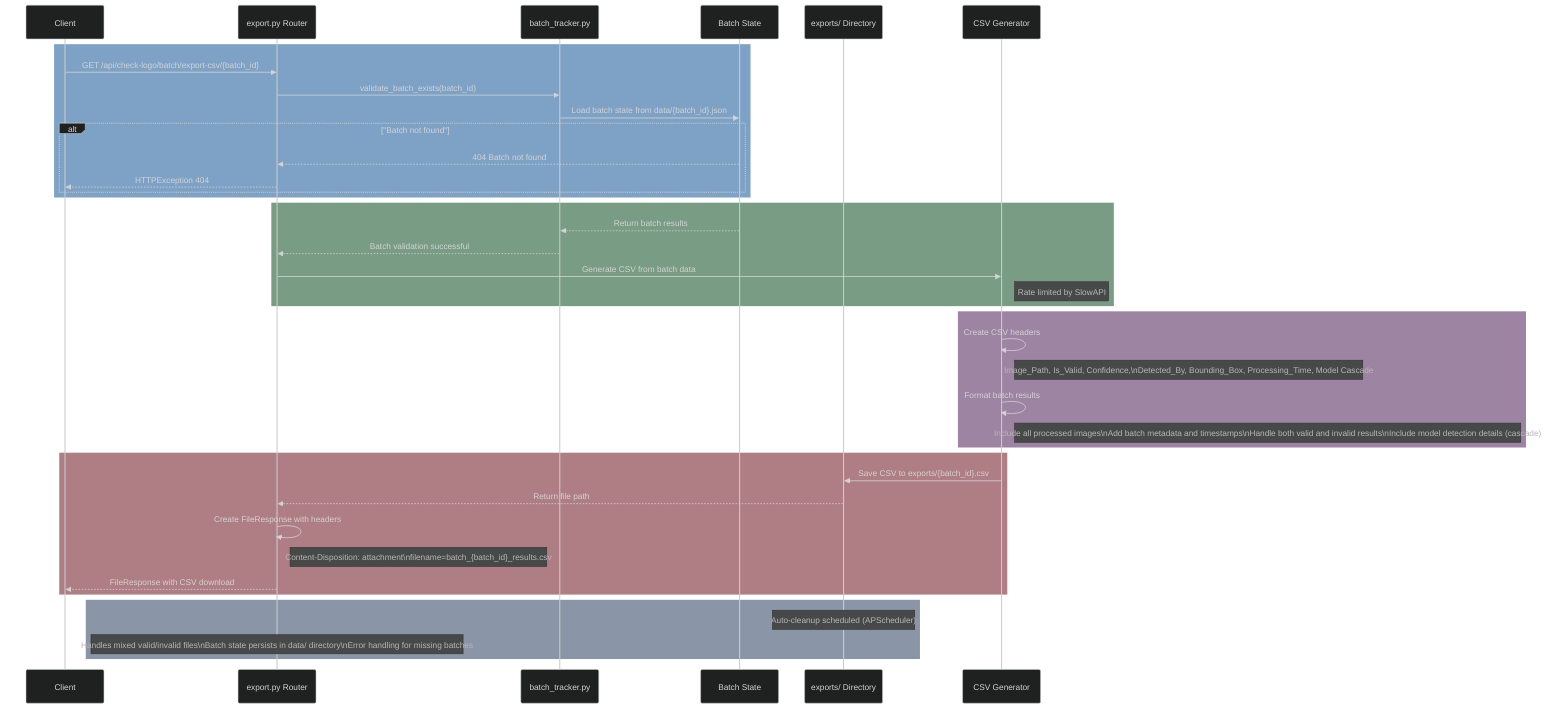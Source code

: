 %%{init: {'theme': 'dark', 'themeVariables': { 'fontFamily': 'arial', 'fontSize': '18px', 'fontWeight': 'bold'}}}%%
sequenceDiagram
    participant C as Client
    participant A as export.py Router
    participant B as batch_tracker.py
    participant D as Batch State
    participant S as exports/ Directory
    participant E as CSV Generator

    rect rgba(40, 100, 160, 0.6)
        C->>A: GET /api/check-logo/batch/export-csv/{batch_id}
        A->>B: validate_batch_exists(batch_id)
        B->>D: Load batch state from data/{batch_id}.json
        alt "Batch not found"
            D-->>A: 404 Batch not found
            A-->>C: HTTPException 404
        end
    end

    rect rgba(30, 90, 50, 0.6)
        D-->>B: Return batch results
        B-->>A: Batch validation successful
        A->>E: Generate CSV from batch data
        Note right of E: Rate limited by SlowAPI
    end

    rect rgba(90, 50, 100, 0.6)
        E->>E: Create CSV headers
        Note right of E: Image_Path, Is_Valid, Confidence,\nDetected_By, Bounding_Box, Processing_Time, Model Cascade
        E->>E: Format batch results
        Note right of E: Include all processed images\nAdd batch metadata and timestamps\nHandle both valid and invalid results\nInclude model detection details (cascade)
    end

    rect rgba(120, 40, 50, 0.6)
        E->>S: Save CSV to exports/{batch_id}.csv
        S-->>A: Return file path
        A->>A: Create FileResponse with headers
        Note right of A: Content-Disposition: attachment\nfilename=batch_{batch_id}_results.csv
        A-->>C: FileResponse with CSV download
    end

    rect rgba(60, 80, 110, 0.6)
        Note over S: Auto-cleanup scheduled (APScheduler)
        Note over A: Handles mixed valid/invalid files\nBatch state persists in data/ directory\nError handling for missing batches
    end